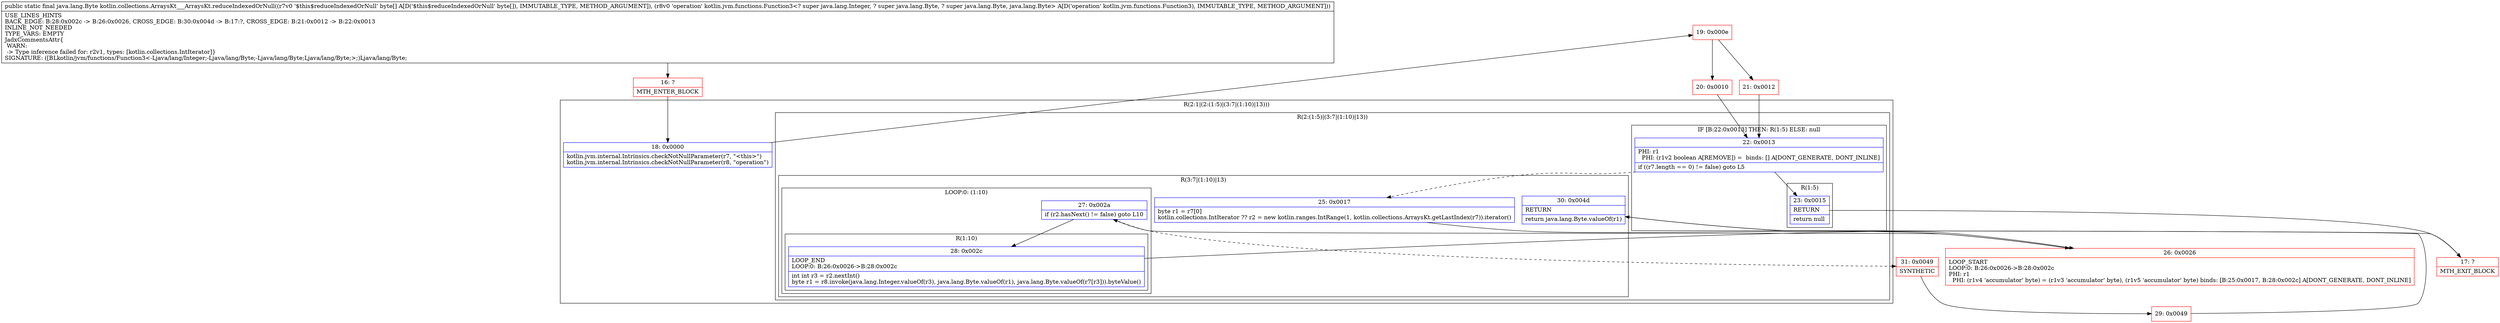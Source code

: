 digraph "CFG forkotlin.collections.ArraysKt___ArraysKt.reduceIndexedOrNull([BLkotlin\/jvm\/functions\/Function3;)Ljava\/lang\/Byte;" {
subgraph cluster_Region_1540082781 {
label = "R(2:1|(2:(1:5)|(3:7|(1:10)|13)))";
node [shape=record,color=blue];
Node_18 [shape=record,label="{18\:\ 0x0000|kotlin.jvm.internal.Intrinsics.checkNotNullParameter(r7, \"\<this\>\")\lkotlin.jvm.internal.Intrinsics.checkNotNullParameter(r8, \"operation\")\l}"];
subgraph cluster_Region_1952715529 {
label = "R(2:(1:5)|(3:7|(1:10)|13))";
node [shape=record,color=blue];
subgraph cluster_IfRegion_484386538 {
label = "IF [B:22:0x0013] THEN: R(1:5) ELSE: null";
node [shape=record,color=blue];
Node_22 [shape=record,label="{22\:\ 0x0013|PHI: r1 \l  PHI: (r1v2 boolean A[REMOVE]) =  binds: [] A[DONT_GENERATE, DONT_INLINE]\l|if ((r7.length == 0) != false) goto L5\l}"];
subgraph cluster_Region_1325585668 {
label = "R(1:5)";
node [shape=record,color=blue];
Node_23 [shape=record,label="{23\:\ 0x0015|RETURN\l|return null\l}"];
}
}
subgraph cluster_Region_1573649300 {
label = "R(3:7|(1:10)|13)";
node [shape=record,color=blue];
Node_25 [shape=record,label="{25\:\ 0x0017|byte r1 = r7[0]\lkotlin.collections.IntIterator ?? r2 = new kotlin.ranges.IntRange(1, kotlin.collections.ArraysKt.getLastIndex(r7)).iterator()\l}"];
subgraph cluster_LoopRegion_175947048 {
label = "LOOP:0: (1:10)";
node [shape=record,color=blue];
Node_27 [shape=record,label="{27\:\ 0x002a|if (r2.hasNext() != false) goto L10\l}"];
subgraph cluster_Region_2004593087 {
label = "R(1:10)";
node [shape=record,color=blue];
Node_28 [shape=record,label="{28\:\ 0x002c|LOOP_END\lLOOP:0: B:26:0x0026\-\>B:28:0x002c\l|int int r3 = r2.nextInt()\lbyte r1 = r8.invoke(java.lang.Integer.valueOf(r3), java.lang.Byte.valueOf(r1), java.lang.Byte.valueOf(r7[r3])).byteValue()\l}"];
}
}
Node_30 [shape=record,label="{30\:\ 0x004d|RETURN\l|return java.lang.Byte.valueOf(r1)\l}"];
}
}
}
Node_16 [shape=record,color=red,label="{16\:\ ?|MTH_ENTER_BLOCK\l}"];
Node_19 [shape=record,color=red,label="{19\:\ 0x000e}"];
Node_20 [shape=record,color=red,label="{20\:\ 0x0010}"];
Node_17 [shape=record,color=red,label="{17\:\ ?|MTH_EXIT_BLOCK\l}"];
Node_26 [shape=record,color=red,label="{26\:\ 0x0026|LOOP_START\lLOOP:0: B:26:0x0026\-\>B:28:0x002c\lPHI: r1 \l  PHI: (r1v4 'accumulator' byte) = (r1v3 'accumulator' byte), (r1v5 'accumulator' byte) binds: [B:25:0x0017, B:28:0x002c] A[DONT_GENERATE, DONT_INLINE]\l}"];
Node_31 [shape=record,color=red,label="{31\:\ 0x0049|SYNTHETIC\l}"];
Node_29 [shape=record,color=red,label="{29\:\ 0x0049}"];
Node_21 [shape=record,color=red,label="{21\:\ 0x0012}"];
MethodNode[shape=record,label="{public static final java.lang.Byte kotlin.collections.ArraysKt___ArraysKt.reduceIndexedOrNull((r7v0 '$this$reduceIndexedOrNull' byte[] A[D('$this$reduceIndexedOrNull' byte[]), IMMUTABLE_TYPE, METHOD_ARGUMENT]), (r8v0 'operation' kotlin.jvm.functions.Function3\<? super java.lang.Integer, ? super java.lang.Byte, ? super java.lang.Byte, java.lang.Byte\> A[D('operation' kotlin.jvm.functions.Function3), IMMUTABLE_TYPE, METHOD_ARGUMENT]))  | USE_LINES_HINTS\lBACK_EDGE: B:28:0x002c \-\> B:26:0x0026, CROSS_EDGE: B:30:0x004d \-\> B:17:?, CROSS_EDGE: B:21:0x0012 \-\> B:22:0x0013\lINLINE_NOT_NEEDED\lTYPE_VARS: EMPTY\lJadxCommentsAttr\{\l WARN: \l \-\> Type inference failed for: r2v1, types: [kotlin.collections.IntIterator]\}\lSIGNATURE: ([BLkotlin\/jvm\/functions\/Function3\<\-Ljava\/lang\/Integer;\-Ljava\/lang\/Byte;\-Ljava\/lang\/Byte;Ljava\/lang\/Byte;\>;)Ljava\/lang\/Byte;\l}"];
MethodNode -> Node_16;Node_18 -> Node_19;
Node_22 -> Node_23;
Node_22 -> Node_25[style=dashed];
Node_23 -> Node_17;
Node_25 -> Node_26;
Node_27 -> Node_28;
Node_27 -> Node_31[style=dashed];
Node_28 -> Node_26;
Node_30 -> Node_17;
Node_16 -> Node_18;
Node_19 -> Node_20;
Node_19 -> Node_21;
Node_20 -> Node_22;
Node_26 -> Node_27;
Node_31 -> Node_29;
Node_29 -> Node_30;
Node_21 -> Node_22;
}

